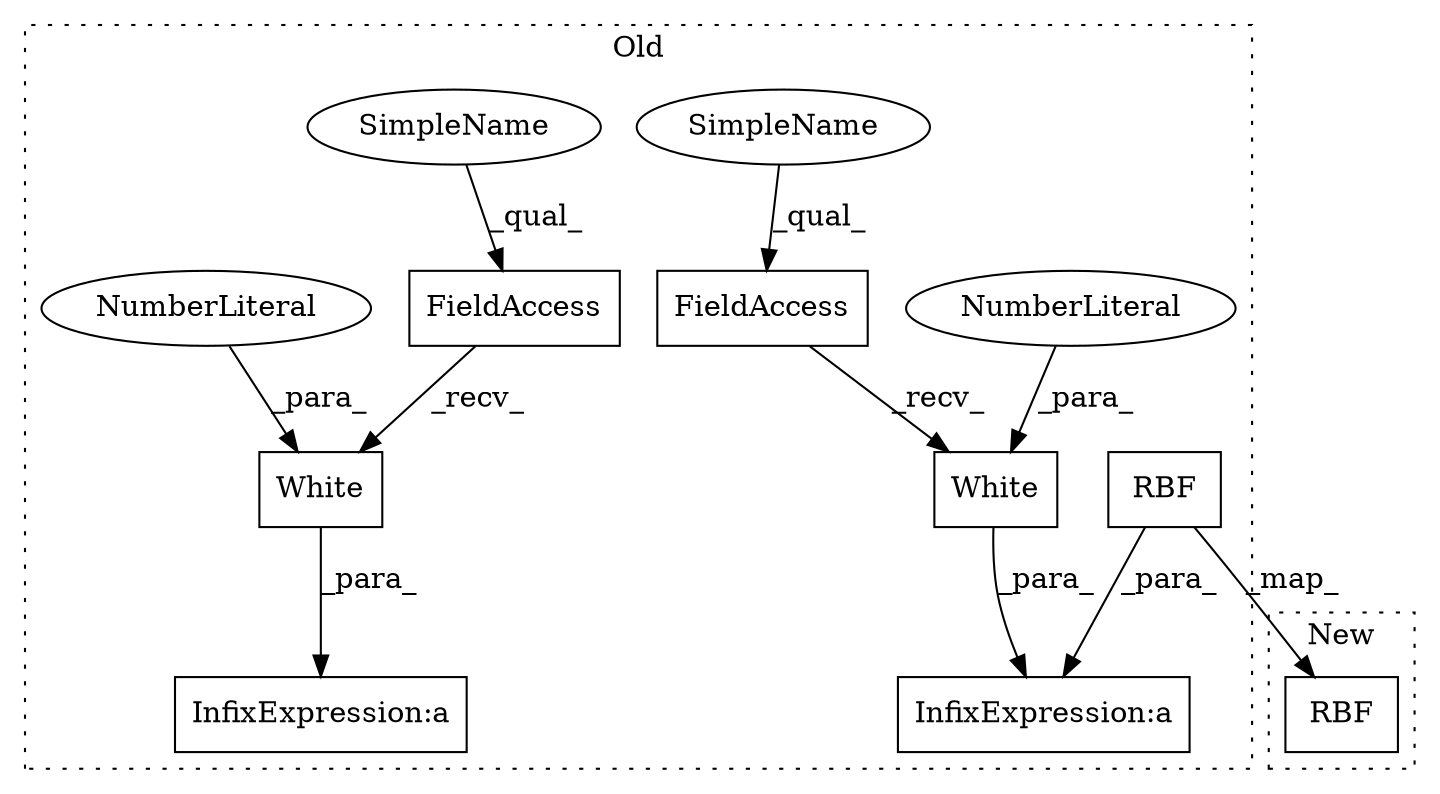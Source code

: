 digraph G {
subgraph cluster0 {
1 [label="RBF" a="32" s="963,968" l="4,1" shape="box"];
3 [label="InfixExpression:a" a="27" s="969" l="3" shape="box"];
4 [label="White" a="32" s="987,994" l="6,1" shape="box"];
5 [label="NumberLiteral" a="34" s="993" l="1" shape="ellipse"];
6 [label="FieldAccess" a="22" s="972" l="14" shape="box"];
7 [label="FieldAccess" a="22" s="1121" l="14" shape="box"];
8 [label="White" a="32" s="1136,1143" l="6,1" shape="box"];
9 [label="InfixExpression:a" a="27" s="1118" l="3" shape="box"];
10 [label="NumberLiteral" a="34" s="1142" l="1" shape="ellipse"];
11 [label="SimpleName" a="42" s="1121" l="6" shape="ellipse"];
12 [label="SimpleName" a="42" s="972" l="6" shape="ellipse"];
label = "Old";
style="dotted";
}
subgraph cluster1 {
2 [label="RBF" a="32" s="937,942" l="4,1" shape="box"];
label = "New";
style="dotted";
}
1 -> 3 [label="_para_"];
1 -> 2 [label="_map_"];
4 -> 3 [label="_para_"];
5 -> 4 [label="_para_"];
6 -> 4 [label="_recv_"];
7 -> 8 [label="_recv_"];
8 -> 9 [label="_para_"];
10 -> 8 [label="_para_"];
11 -> 7 [label="_qual_"];
12 -> 6 [label="_qual_"];
}